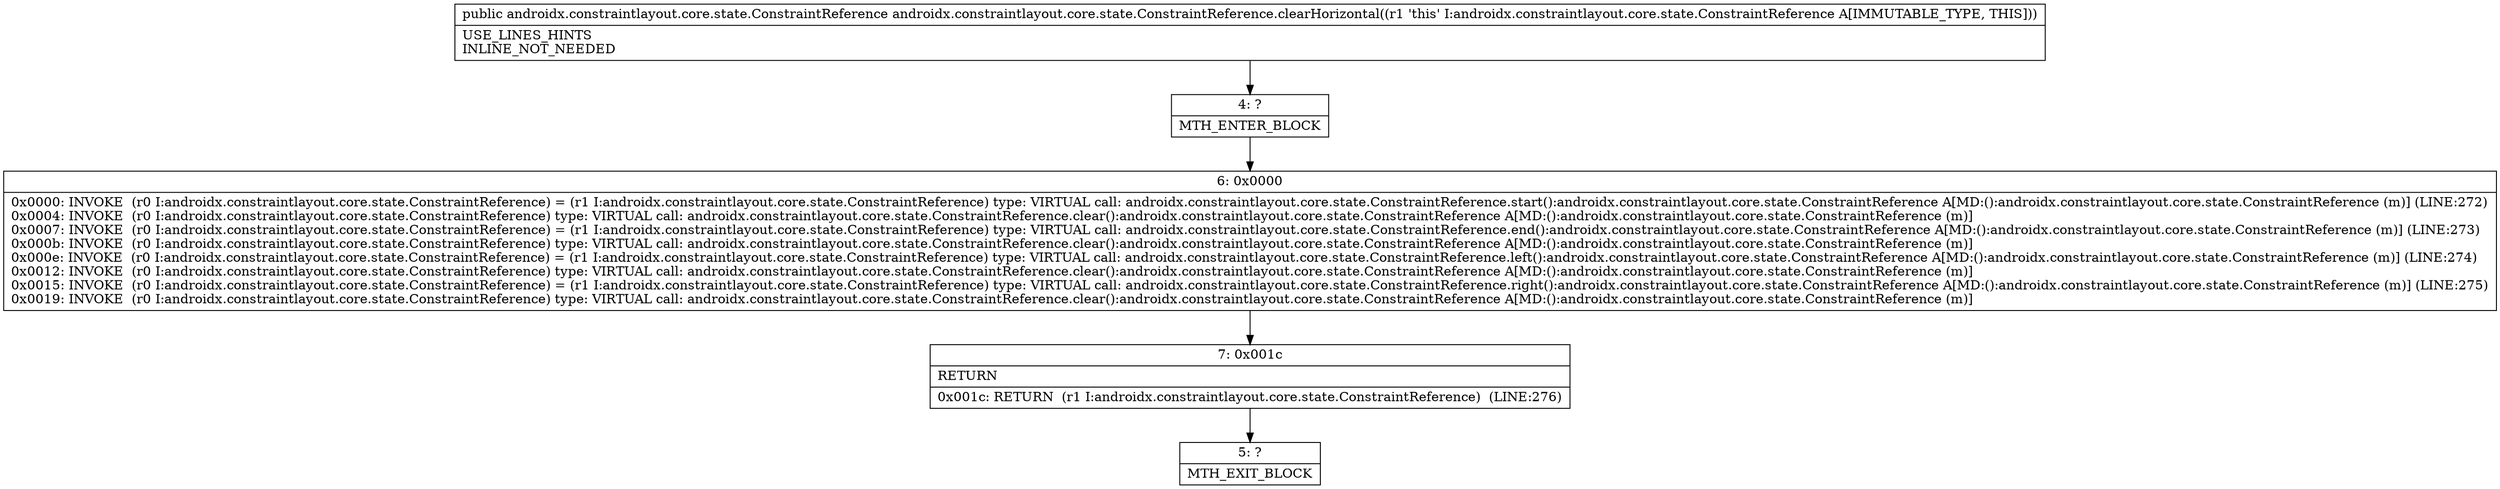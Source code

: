 digraph "CFG forandroidx.constraintlayout.core.state.ConstraintReference.clearHorizontal()Landroidx\/constraintlayout\/core\/state\/ConstraintReference;" {
Node_4 [shape=record,label="{4\:\ ?|MTH_ENTER_BLOCK\l}"];
Node_6 [shape=record,label="{6\:\ 0x0000|0x0000: INVOKE  (r0 I:androidx.constraintlayout.core.state.ConstraintReference) = (r1 I:androidx.constraintlayout.core.state.ConstraintReference) type: VIRTUAL call: androidx.constraintlayout.core.state.ConstraintReference.start():androidx.constraintlayout.core.state.ConstraintReference A[MD:():androidx.constraintlayout.core.state.ConstraintReference (m)] (LINE:272)\l0x0004: INVOKE  (r0 I:androidx.constraintlayout.core.state.ConstraintReference) type: VIRTUAL call: androidx.constraintlayout.core.state.ConstraintReference.clear():androidx.constraintlayout.core.state.ConstraintReference A[MD:():androidx.constraintlayout.core.state.ConstraintReference (m)]\l0x0007: INVOKE  (r0 I:androidx.constraintlayout.core.state.ConstraintReference) = (r1 I:androidx.constraintlayout.core.state.ConstraintReference) type: VIRTUAL call: androidx.constraintlayout.core.state.ConstraintReference.end():androidx.constraintlayout.core.state.ConstraintReference A[MD:():androidx.constraintlayout.core.state.ConstraintReference (m)] (LINE:273)\l0x000b: INVOKE  (r0 I:androidx.constraintlayout.core.state.ConstraintReference) type: VIRTUAL call: androidx.constraintlayout.core.state.ConstraintReference.clear():androidx.constraintlayout.core.state.ConstraintReference A[MD:():androidx.constraintlayout.core.state.ConstraintReference (m)]\l0x000e: INVOKE  (r0 I:androidx.constraintlayout.core.state.ConstraintReference) = (r1 I:androidx.constraintlayout.core.state.ConstraintReference) type: VIRTUAL call: androidx.constraintlayout.core.state.ConstraintReference.left():androidx.constraintlayout.core.state.ConstraintReference A[MD:():androidx.constraintlayout.core.state.ConstraintReference (m)] (LINE:274)\l0x0012: INVOKE  (r0 I:androidx.constraintlayout.core.state.ConstraintReference) type: VIRTUAL call: androidx.constraintlayout.core.state.ConstraintReference.clear():androidx.constraintlayout.core.state.ConstraintReference A[MD:():androidx.constraintlayout.core.state.ConstraintReference (m)]\l0x0015: INVOKE  (r0 I:androidx.constraintlayout.core.state.ConstraintReference) = (r1 I:androidx.constraintlayout.core.state.ConstraintReference) type: VIRTUAL call: androidx.constraintlayout.core.state.ConstraintReference.right():androidx.constraintlayout.core.state.ConstraintReference A[MD:():androidx.constraintlayout.core.state.ConstraintReference (m)] (LINE:275)\l0x0019: INVOKE  (r0 I:androidx.constraintlayout.core.state.ConstraintReference) type: VIRTUAL call: androidx.constraintlayout.core.state.ConstraintReference.clear():androidx.constraintlayout.core.state.ConstraintReference A[MD:():androidx.constraintlayout.core.state.ConstraintReference (m)]\l}"];
Node_7 [shape=record,label="{7\:\ 0x001c|RETURN\l|0x001c: RETURN  (r1 I:androidx.constraintlayout.core.state.ConstraintReference)  (LINE:276)\l}"];
Node_5 [shape=record,label="{5\:\ ?|MTH_EXIT_BLOCK\l}"];
MethodNode[shape=record,label="{public androidx.constraintlayout.core.state.ConstraintReference androidx.constraintlayout.core.state.ConstraintReference.clearHorizontal((r1 'this' I:androidx.constraintlayout.core.state.ConstraintReference A[IMMUTABLE_TYPE, THIS]))  | USE_LINES_HINTS\lINLINE_NOT_NEEDED\l}"];
MethodNode -> Node_4;Node_4 -> Node_6;
Node_6 -> Node_7;
Node_7 -> Node_5;
}

